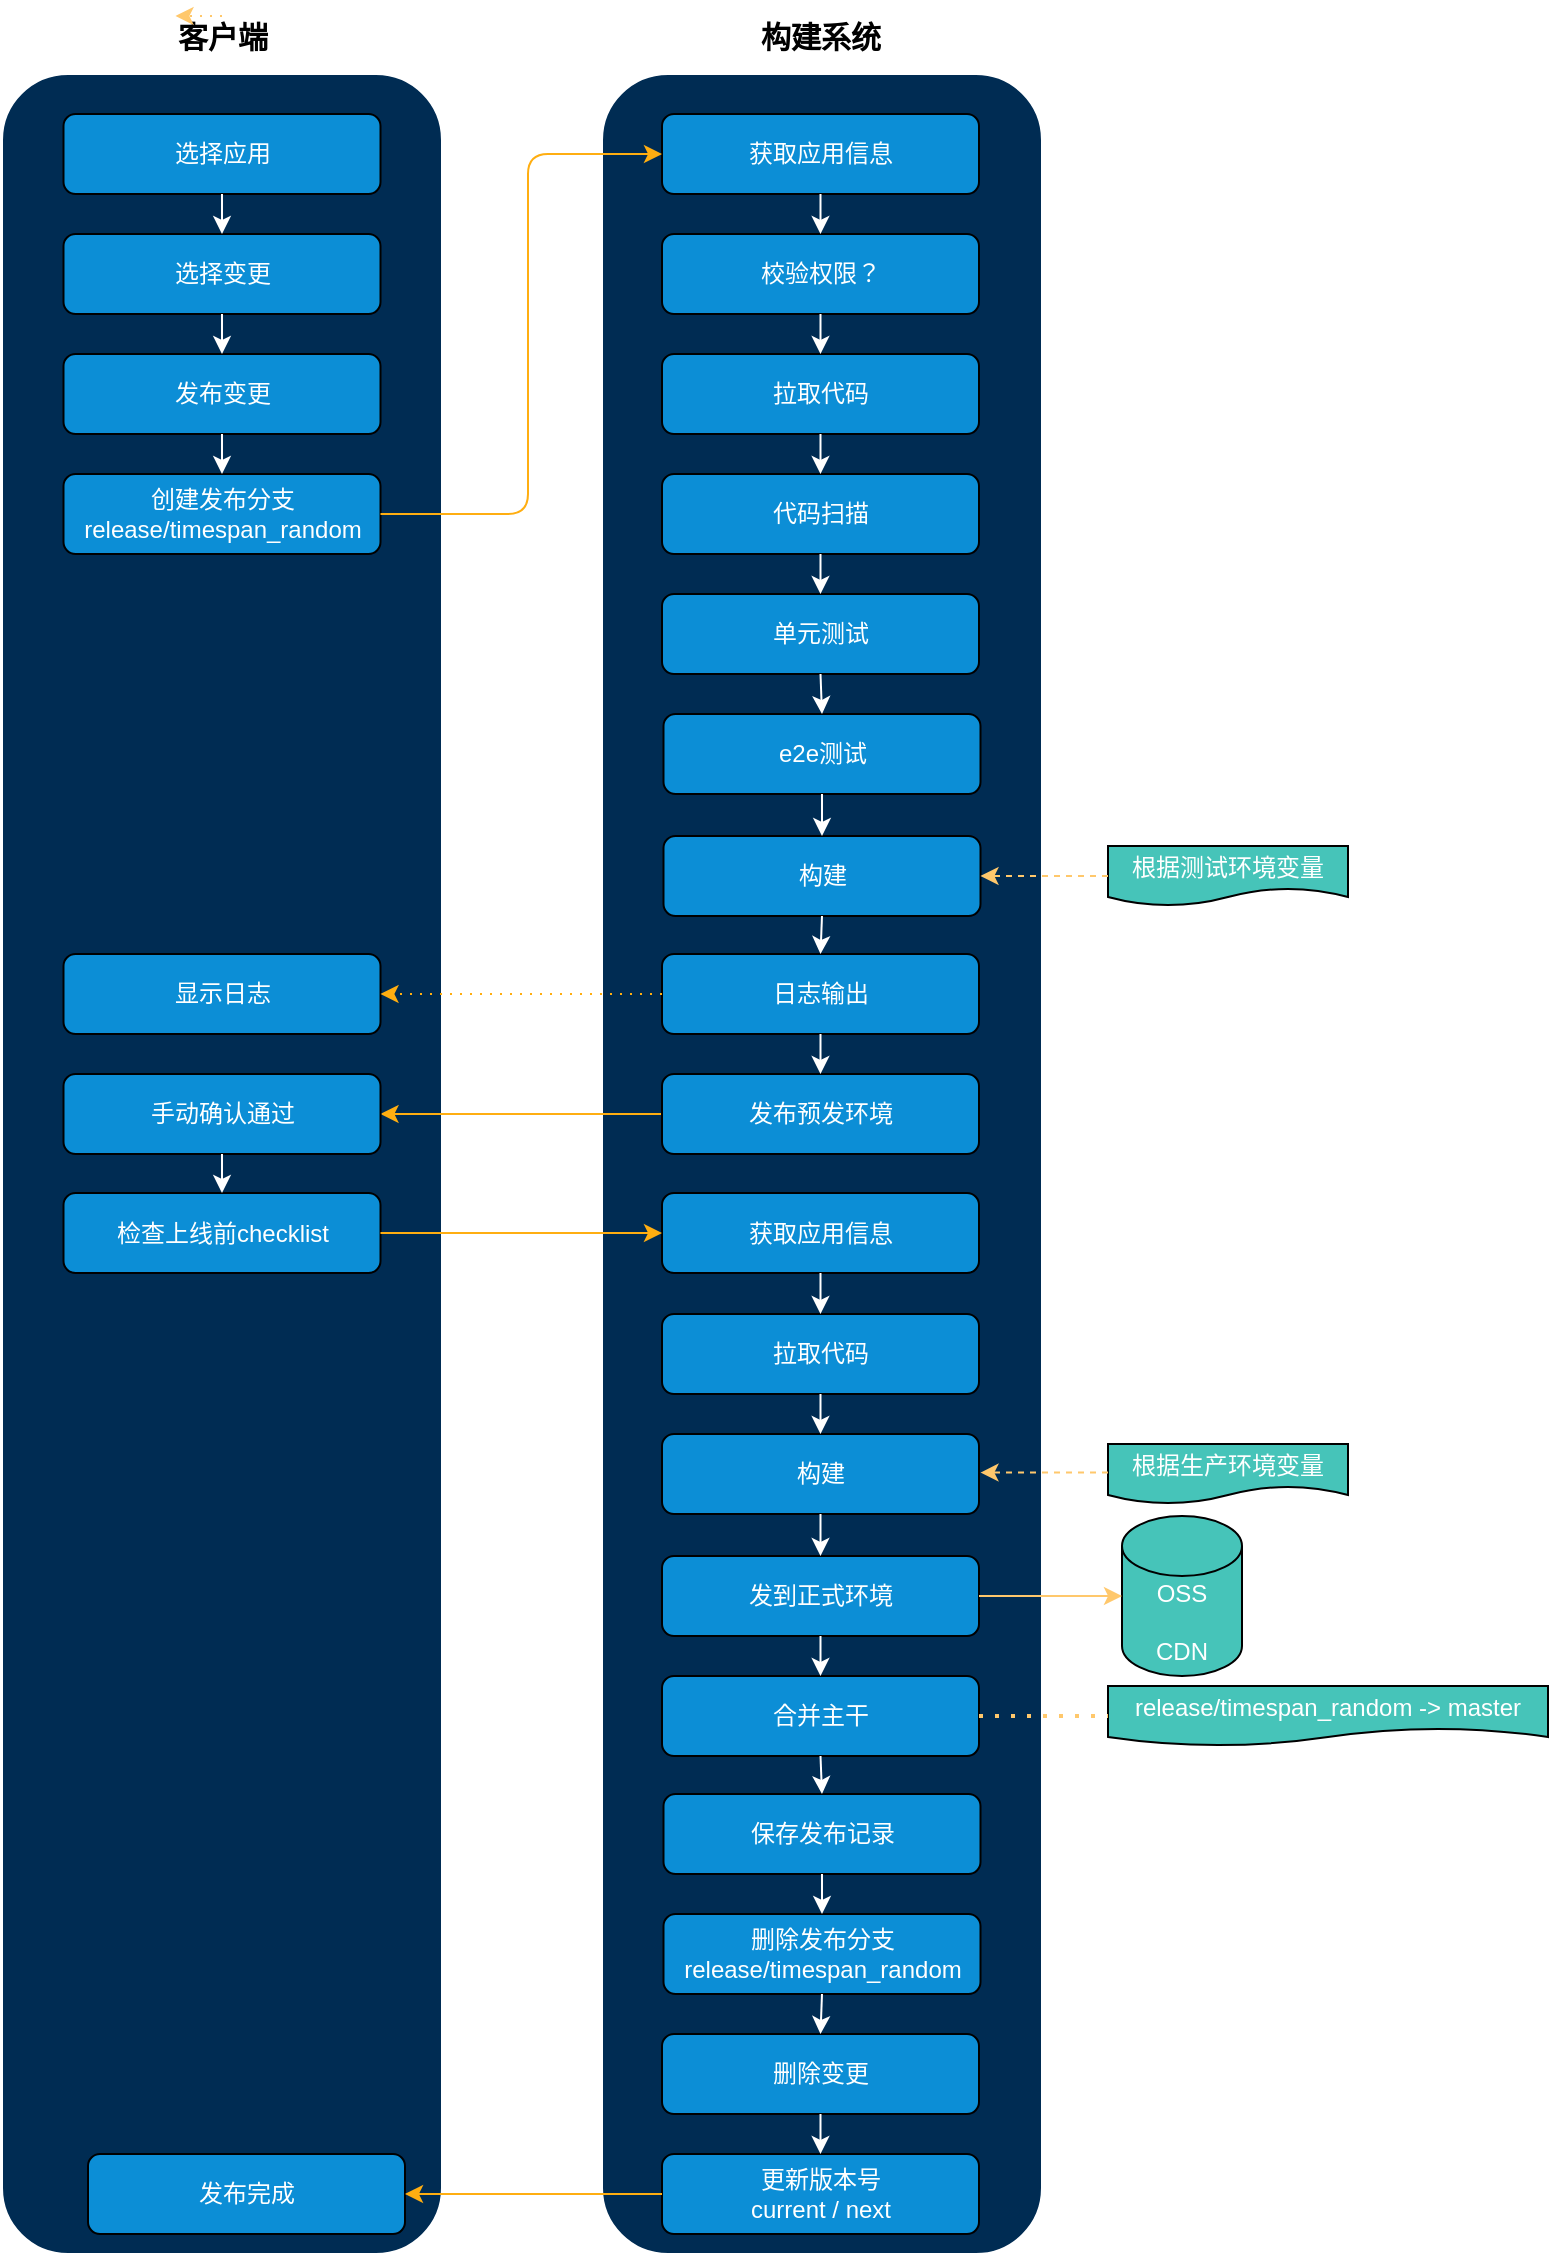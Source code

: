 <mxfile version="14.1.9" type="github">
  <diagram id="ZyPiB3q320GPObTzvzhp" name="Page-1">
    <mxGraphModel dx="1298" dy="2488" grid="0" gridSize="10" guides="1" tooltips="1" connect="1" arrows="1" fold="1" page="1" pageScale="1" pageWidth="1169" pageHeight="1654" math="0" shadow="0">
      <root>
        <mxCell id="0" />
        <mxCell id="1" parent="0" />
        <mxCell id="Cu7uc8yZki1-YXtwR6dr-38" value="" style="rounded=1;whiteSpace=wrap;html=1;fillColor=#002C53;strokeColor=#FFFFFF;" vertex="1" parent="1">
          <mxGeometry x="397" y="-1115" width="220" height="1090" as="geometry" />
        </mxCell>
        <mxCell id="Cu7uc8yZki1-YXtwR6dr-37" value="" style="rounded=1;whiteSpace=wrap;html=1;fillColor=#002C53;strokeColor=#FFFFFF;" vertex="1" parent="1">
          <mxGeometry x="97" y="-1115" width="220" height="1090" as="geometry" />
        </mxCell>
        <mxCell id="Cu7uc8yZki1-YXtwR6dr-1" value="选择应用" style="rounded=1;whiteSpace=wrap;html=1;fontColor=#FFFFFF;fillColor=#0c8ed6;" vertex="1" parent="1">
          <mxGeometry x="127.75" y="-1095" width="158.5" height="40" as="geometry" />
        </mxCell>
        <mxCell id="Cu7uc8yZki1-YXtwR6dr-2" value="选择变更" style="rounded=1;whiteSpace=wrap;html=1;fontColor=#FFFFFF;fillColor=#0c8ed6;" vertex="1" parent="1">
          <mxGeometry x="127.75" y="-1035" width="158.5" height="40" as="geometry" />
        </mxCell>
        <mxCell id="Cu7uc8yZki1-YXtwR6dr-4" value="发布变更" style="rounded=1;whiteSpace=wrap;html=1;fontColor=#FFFFFF;fillColor=#0c8ed6;" vertex="1" parent="1">
          <mxGeometry x="127.75" y="-975" width="158.5" height="40" as="geometry" />
        </mxCell>
        <mxCell id="Cu7uc8yZki1-YXtwR6dr-5" value="创建发布分支&lt;br&gt;release/timespan_random" style="rounded=1;whiteSpace=wrap;html=1;fontColor=#FFFFFF;fillColor=#0c8ed6;" vertex="1" parent="1">
          <mxGeometry x="127.75" y="-915" width="158.5" height="40" as="geometry" />
        </mxCell>
        <mxCell id="Cu7uc8yZki1-YXtwR6dr-6" value="获取应用信息" style="rounded=1;whiteSpace=wrap;html=1;fontColor=#FFFFFF;fillColor=#0c8ed6;" vertex="1" parent="1">
          <mxGeometry x="427" y="-1095" width="158.5" height="40" as="geometry" />
        </mxCell>
        <mxCell id="Cu7uc8yZki1-YXtwR6dr-7" value="校验权限？" style="rounded=1;whiteSpace=wrap;html=1;fontColor=#FFFFFF;fillColor=#0c8ed6;" vertex="1" parent="1">
          <mxGeometry x="427" y="-1035" width="158.5" height="40" as="geometry" />
        </mxCell>
        <mxCell id="Cu7uc8yZki1-YXtwR6dr-8" value="拉取代码" style="rounded=1;whiteSpace=wrap;html=1;fontColor=#FFFFFF;fillColor=#0c8ed6;" vertex="1" parent="1">
          <mxGeometry x="427" y="-975" width="158.5" height="40" as="geometry" />
        </mxCell>
        <mxCell id="Cu7uc8yZki1-YXtwR6dr-9" value="代码扫描" style="rounded=1;whiteSpace=wrap;html=1;fontColor=#FFFFFF;fillColor=#0c8ed6;" vertex="1" parent="1">
          <mxGeometry x="427" y="-915" width="158.5" height="40" as="geometry" />
        </mxCell>
        <mxCell id="Cu7uc8yZki1-YXtwR6dr-10" value="单元测试" style="rounded=1;whiteSpace=wrap;html=1;fontColor=#FFFFFF;fillColor=#0c8ed6;" vertex="1" parent="1">
          <mxGeometry x="427" y="-855" width="158.5" height="40" as="geometry" />
        </mxCell>
        <mxCell id="Cu7uc8yZki1-YXtwR6dr-11" value="e2e测试" style="rounded=1;whiteSpace=wrap;html=1;fontColor=#FFFFFF;fillColor=#0c8ed6;" vertex="1" parent="1">
          <mxGeometry x="427.75" y="-795" width="158.5" height="40" as="geometry" />
        </mxCell>
        <mxCell id="Cu7uc8yZki1-YXtwR6dr-12" value="&lt;span style=&quot;color: rgba(0 , 0 , 0 , 0) ; font-family: monospace ; font-size: 0px&quot;&gt;%3CmxGraphModel%3E%3Croot%3E%3CmxCell%20id%3D%220%22%2F%3E%3CmxCell%20id%3D%221%22%20parent%3D%220%22%2F%3E%3CmxCell%20id%3D%222%22%20value%3D%22e2e%E6%B5%8B%E8%AF%95%22%20style%3D%22rounded%3D1%3BwhiteSpace%3Dwrap%3Bhtml%3D1%3B%22%20vertex%3D%221%22%20parent%3D%221%22%3E%3CmxGeometry%20x%3D%22490%22%20y%3D%22-410%22%20width%3D%22120%22%20height%3D%2240%22%20as%3D%22geometry%22%2F%3E%3C%2FmxCell%3E%3C%2Froot%3E%3C%2FmxGraphModel%3E&lt;/span&gt;构建" style="rounded=1;whiteSpace=wrap;html=1;fontColor=#FFFFFF;fillColor=#0c8ed6;" vertex="1" parent="1">
          <mxGeometry x="427.75" y="-734" width="158.5" height="40" as="geometry" />
        </mxCell>
        <mxCell id="Cu7uc8yZki1-YXtwR6dr-13" value="日志输出" style="rounded=1;whiteSpace=wrap;html=1;fontColor=#FFFFFF;fillColor=#0c8ed6;" vertex="1" parent="1">
          <mxGeometry x="427" y="-675" width="158.5" height="40" as="geometry" />
        </mxCell>
        <mxCell id="Cu7uc8yZki1-YXtwR6dr-14" value="显示日志" style="rounded=1;whiteSpace=wrap;html=1;fontColor=#FFFFFF;fillColor=#0c8ed6;" vertex="1" parent="1">
          <mxGeometry x="127.75" y="-675" width="158.5" height="40" as="geometry" />
        </mxCell>
        <mxCell id="Cu7uc8yZki1-YXtwR6dr-55" value="" style="edgeStyle=orthogonalEdgeStyle;rounded=1;orthogonalLoop=1;jettySize=auto;html=1;entryX=1;entryY=0.5;entryDx=0;entryDy=0;strokeColor=#ffae11;" edge="1" parent="1" source="Cu7uc8yZki1-YXtwR6dr-15" target="Cu7uc8yZki1-YXtwR6dr-17">
          <mxGeometry relative="1" as="geometry" />
        </mxCell>
        <mxCell id="Cu7uc8yZki1-YXtwR6dr-15" value="发布预发环境" style="rounded=1;whiteSpace=wrap;html=1;fontColor=#FFFFFF;fillColor=#0c8ed6;" vertex="1" parent="1">
          <mxGeometry x="427" y="-615" width="158.5" height="40" as="geometry" />
        </mxCell>
        <mxCell id="Cu7uc8yZki1-YXtwR6dr-17" value="手动确认通过" style="rounded=1;whiteSpace=wrap;html=1;fontColor=#FFFFFF;fillColor=#0c8ed6;" vertex="1" parent="1">
          <mxGeometry x="127.75" y="-615" width="158.5" height="40" as="geometry" />
        </mxCell>
        <mxCell id="Cu7uc8yZki1-YXtwR6dr-19" value="检查上线前checklist" style="rounded=1;whiteSpace=wrap;html=1;fontColor=#FFFFFF;fillColor=#0c8ed6;" vertex="1" parent="1">
          <mxGeometry x="127.75" y="-555.5" width="158.5" height="40" as="geometry" />
        </mxCell>
        <mxCell id="Cu7uc8yZki1-YXtwR6dr-20" value="获取应用信息" style="rounded=1;whiteSpace=wrap;html=1;fontColor=#FFFFFF;fillColor=#0c8ed6;" vertex="1" parent="1">
          <mxGeometry x="427" y="-555.5" width="158.5" height="40" as="geometry" />
        </mxCell>
        <mxCell id="Cu7uc8yZki1-YXtwR6dr-21" value="拉取代码" style="rounded=1;whiteSpace=wrap;html=1;fontColor=#FFFFFF;fillColor=#0c8ed6;" vertex="1" parent="1">
          <mxGeometry x="427" y="-495" width="158.5" height="40" as="geometry" />
        </mxCell>
        <mxCell id="Cu7uc8yZki1-YXtwR6dr-22" value="构建" style="rounded=1;whiteSpace=wrap;html=1;fontColor=#FFFFFF;fillColor=#0c8ed6;" vertex="1" parent="1">
          <mxGeometry x="427" y="-435" width="158.5" height="40" as="geometry" />
        </mxCell>
        <mxCell id="Cu7uc8yZki1-YXtwR6dr-23" value="根据测试环境变量" style="shape=document;whiteSpace=wrap;html=1;boundedLbl=1;fillColor=#46c4b9;fontColor=#FFFFFF;" vertex="1" parent="1">
          <mxGeometry x="650" y="-729" width="120" height="30" as="geometry" />
        </mxCell>
        <mxCell id="Cu7uc8yZki1-YXtwR6dr-24" value="根据生产环境变量" style="shape=document;whiteSpace=wrap;html=1;boundedLbl=1;fillColor=#46c4b9;fontColor=#FFFFFF;" vertex="1" parent="1">
          <mxGeometry x="650" y="-430" width="120" height="30" as="geometry" />
        </mxCell>
        <mxCell id="Cu7uc8yZki1-YXtwR6dr-25" value="发到正式环境" style="rounded=1;whiteSpace=wrap;html=1;fontColor=#FFFFFF;fillColor=#0c8ed6;" vertex="1" parent="1">
          <mxGeometry x="427" y="-374" width="158.5" height="40" as="geometry" />
        </mxCell>
        <mxCell id="Cu7uc8yZki1-YXtwR6dr-27" value="OSS&lt;br&gt;&lt;br&gt;CDN" style="shape=cylinder3;whiteSpace=wrap;html=1;boundedLbl=1;backgroundOutline=1;size=15;fillColor=#46c4b9;fontColor=#FFFFFF;" vertex="1" parent="1">
          <mxGeometry x="657" y="-394" width="60" height="80" as="geometry" />
        </mxCell>
        <mxCell id="Cu7uc8yZki1-YXtwR6dr-28" value="合并主干" style="rounded=1;whiteSpace=wrap;html=1;fontColor=#FFFFFF;fillColor=#0c8ed6;" vertex="1" parent="1">
          <mxGeometry x="427" y="-314" width="158.5" height="40" as="geometry" />
        </mxCell>
        <mxCell id="Cu7uc8yZki1-YXtwR6dr-29" value="release/timespan_random -&amp;gt; master" style="shape=document;whiteSpace=wrap;html=1;boundedLbl=1;fillColor=#46c4b9;fontColor=#FFFFFF;" vertex="1" parent="1">
          <mxGeometry x="650" y="-309" width="220" height="30" as="geometry" />
        </mxCell>
        <mxCell id="Cu7uc8yZki1-YXtwR6dr-30" value="保存发布记录" style="rounded=1;whiteSpace=wrap;html=1;fontColor=#FFFFFF;fillColor=#0c8ed6;" vertex="1" parent="1">
          <mxGeometry x="427.75" y="-255" width="158.5" height="40" as="geometry" />
        </mxCell>
        <mxCell id="Cu7uc8yZki1-YXtwR6dr-31" value="删除发布分支&lt;br&gt;release/timespan_random" style="rounded=1;whiteSpace=wrap;html=1;fontColor=#FFFFFF;fillColor=#0c8ed6;" vertex="1" parent="1">
          <mxGeometry x="427.75" y="-195" width="158.5" height="40" as="geometry" />
        </mxCell>
        <mxCell id="Cu7uc8yZki1-YXtwR6dr-33" value="删除变更" style="rounded=1;whiteSpace=wrap;html=1;fontColor=#FFFFFF;fillColor=#0c8ed6;" vertex="1" parent="1">
          <mxGeometry x="427" y="-135" width="158.5" height="40" as="geometry" />
        </mxCell>
        <mxCell id="Cu7uc8yZki1-YXtwR6dr-34" value="更新版本号&lt;br&gt;current / next" style="rounded=1;whiteSpace=wrap;html=1;fontColor=#FFFFFF;fillColor=#0c8ed6;" vertex="1" parent="1">
          <mxGeometry x="427" y="-75" width="158.5" height="40" as="geometry" />
        </mxCell>
        <mxCell id="Cu7uc8yZki1-YXtwR6dr-36" value="发布完成" style="rounded=1;whiteSpace=wrap;html=1;fontColor=#FFFFFF;fillColor=#0c8ed6;" vertex="1" parent="1">
          <mxGeometry x="140" y="-75" width="158.5" height="40" as="geometry" />
        </mxCell>
        <mxCell id="Cu7uc8yZki1-YXtwR6dr-40" value="" style="endArrow=classic;html=1;entryX=0.5;entryY=0;entryDx=0;entryDy=0;strokeColor=#FFFFFF;" edge="1" parent="1" source="Cu7uc8yZki1-YXtwR6dr-1" target="Cu7uc8yZki1-YXtwR6dr-2">
          <mxGeometry width="50" height="50" relative="1" as="geometry">
            <mxPoint x="207" y="-1005" as="sourcePoint" />
            <mxPoint x="207" y="-1045" as="targetPoint" />
          </mxGeometry>
        </mxCell>
        <mxCell id="Cu7uc8yZki1-YXtwR6dr-42" value="" style="endArrow=classic;html=1;exitX=0.5;exitY=1;exitDx=0;exitDy=0;entryX=0.5;entryY=0;entryDx=0;entryDy=0;strokeColor=#FFFFFF;" edge="1" parent="1" source="Cu7uc8yZki1-YXtwR6dr-2" target="Cu7uc8yZki1-YXtwR6dr-4">
          <mxGeometry width="50" height="50" relative="1" as="geometry">
            <mxPoint x="160" y="-735" as="sourcePoint" />
            <mxPoint x="210" y="-785" as="targetPoint" />
          </mxGeometry>
        </mxCell>
        <mxCell id="Cu7uc8yZki1-YXtwR6dr-43" value="" style="endArrow=classic;html=1;exitX=0.5;exitY=1;exitDx=0;exitDy=0;strokeColor=#FFFFFF;" edge="1" parent="1" source="Cu7uc8yZki1-YXtwR6dr-4">
          <mxGeometry width="50" height="50" relative="1" as="geometry">
            <mxPoint x="150" y="-715" as="sourcePoint" />
            <mxPoint x="207" y="-915" as="targetPoint" />
          </mxGeometry>
        </mxCell>
        <mxCell id="Cu7uc8yZki1-YXtwR6dr-44" value="" style="endArrow=classic;html=1;exitX=1;exitY=0.5;exitDx=0;exitDy=0;entryX=0;entryY=0.5;entryDx=0;entryDy=0;strokeColor=#ffae11;" edge="1" parent="1" source="Cu7uc8yZki1-YXtwR6dr-5" target="Cu7uc8yZki1-YXtwR6dr-6">
          <mxGeometry width="50" height="50" relative="1" as="geometry">
            <mxPoint x="220" y="-775" as="sourcePoint" />
            <mxPoint x="270" y="-825" as="targetPoint" />
            <Array as="points">
              <mxPoint x="360" y="-895" />
              <mxPoint x="360" y="-1075" />
            </Array>
          </mxGeometry>
        </mxCell>
        <mxCell id="Cu7uc8yZki1-YXtwR6dr-45" value="" style="endArrow=classic;html=1;exitX=0.5;exitY=1;exitDx=0;exitDy=0;entryX=0.5;entryY=0;entryDx=0;entryDy=0;strokeColor=#FFFFFF;" edge="1" parent="1" source="Cu7uc8yZki1-YXtwR6dr-6" target="Cu7uc8yZki1-YXtwR6dr-7">
          <mxGeometry width="50" height="50" relative="1" as="geometry">
            <mxPoint x="210" y="-775" as="sourcePoint" />
            <mxPoint x="260" y="-825" as="targetPoint" />
          </mxGeometry>
        </mxCell>
        <mxCell id="Cu7uc8yZki1-YXtwR6dr-46" value="" style="endArrow=classic;html=1;exitX=0.5;exitY=1;exitDx=0;exitDy=0;strokeColor=#FFFFFF;" edge="1" parent="1" source="Cu7uc8yZki1-YXtwR6dr-7" target="Cu7uc8yZki1-YXtwR6dr-8">
          <mxGeometry width="50" height="50" relative="1" as="geometry">
            <mxPoint x="210" y="-735" as="sourcePoint" />
            <mxPoint x="260" y="-785" as="targetPoint" />
          </mxGeometry>
        </mxCell>
        <mxCell id="Cu7uc8yZki1-YXtwR6dr-47" value="" style="endArrow=classic;html=1;exitX=0.5;exitY=1;exitDx=0;exitDy=0;entryX=0.5;entryY=0;entryDx=0;entryDy=0;strokeColor=#FFFFFF;" edge="1" parent="1" source="Cu7uc8yZki1-YXtwR6dr-8" target="Cu7uc8yZki1-YXtwR6dr-9">
          <mxGeometry width="50" height="50" relative="1" as="geometry">
            <mxPoint x="210" y="-735" as="sourcePoint" />
            <mxPoint x="260" y="-785" as="targetPoint" />
          </mxGeometry>
        </mxCell>
        <mxCell id="Cu7uc8yZki1-YXtwR6dr-48" value="" style="endArrow=classic;html=1;exitX=0.5;exitY=1;exitDx=0;exitDy=0;entryX=0.5;entryY=0;entryDx=0;entryDy=0;strokeColor=#FFFFFF;" edge="1" parent="1" source="Cu7uc8yZki1-YXtwR6dr-9" target="Cu7uc8yZki1-YXtwR6dr-10">
          <mxGeometry width="50" height="50" relative="1" as="geometry">
            <mxPoint x="720" y="-565" as="sourcePoint" />
            <mxPoint x="770" y="-615" as="targetPoint" />
          </mxGeometry>
        </mxCell>
        <mxCell id="Cu7uc8yZki1-YXtwR6dr-49" value="" style="endArrow=classic;html=1;exitX=0.5;exitY=1;exitDx=0;exitDy=0;entryX=0.5;entryY=0;entryDx=0;entryDy=0;strokeColor=#FFFFFF;" edge="1" parent="1" source="Cu7uc8yZki1-YXtwR6dr-10" target="Cu7uc8yZki1-YXtwR6dr-11">
          <mxGeometry width="50" height="50" relative="1" as="geometry">
            <mxPoint x="190" y="-755" as="sourcePoint" />
            <mxPoint x="240" y="-805" as="targetPoint" />
          </mxGeometry>
        </mxCell>
        <mxCell id="Cu7uc8yZki1-YXtwR6dr-50" value="" style="endArrow=classic;html=1;exitX=0.5;exitY=1;exitDx=0;exitDy=0;entryX=0.5;entryY=0;entryDx=0;entryDy=0;strokeColor=#FFFFFF;" edge="1" parent="1" source="Cu7uc8yZki1-YXtwR6dr-11" target="Cu7uc8yZki1-YXtwR6dr-12">
          <mxGeometry width="50" height="50" relative="1" as="geometry">
            <mxPoint x="240" y="-705" as="sourcePoint" />
            <mxPoint x="290" y="-755" as="targetPoint" />
          </mxGeometry>
        </mxCell>
        <mxCell id="Cu7uc8yZki1-YXtwR6dr-51" value="" style="endArrow=classic;html=1;exitX=0.5;exitY=1;exitDx=0;exitDy=0;entryX=0.5;entryY=0;entryDx=0;entryDy=0;strokeColor=#FFFFFF;" edge="1" parent="1" source="Cu7uc8yZki1-YXtwR6dr-12" target="Cu7uc8yZki1-YXtwR6dr-13">
          <mxGeometry width="50" height="50" relative="1" as="geometry">
            <mxPoint x="230" y="-735" as="sourcePoint" />
            <mxPoint x="280" y="-785" as="targetPoint" />
          </mxGeometry>
        </mxCell>
        <mxCell id="Cu7uc8yZki1-YXtwR6dr-52" value="" style="endArrow=classic;html=1;exitX=0.5;exitY=1;exitDx=0;exitDy=0;entryX=0.5;entryY=0;entryDx=0;entryDy=0;strokeColor=#FFFFFF;" edge="1" parent="1" source="Cu7uc8yZki1-YXtwR6dr-13" target="Cu7uc8yZki1-YXtwR6dr-15">
          <mxGeometry width="50" height="50" relative="1" as="geometry">
            <mxPoint x="220" y="-705" as="sourcePoint" />
            <mxPoint x="270" y="-755" as="targetPoint" />
          </mxGeometry>
        </mxCell>
        <mxCell id="Cu7uc8yZki1-YXtwR6dr-54" value="" style="endArrow=classic;html=1;exitX=0.5;exitY=1;exitDx=0;exitDy=0;entryX=0.5;entryY=0;entryDx=0;entryDy=0;strokeColor=#FFFFFF;" edge="1" parent="1" source="Cu7uc8yZki1-YXtwR6dr-20" target="Cu7uc8yZki1-YXtwR6dr-21">
          <mxGeometry width="50" height="50" relative="1" as="geometry">
            <mxPoint x="386" y="-499.5" as="sourcePoint" />
            <mxPoint x="150" y="-330.5" as="targetPoint" />
          </mxGeometry>
        </mxCell>
        <mxCell id="Cu7uc8yZki1-YXtwR6dr-56" value="" style="endArrow=classic;html=1;exitX=0;exitY=0.5;exitDx=0;exitDy=0;entryX=1;entryY=0.5;entryDx=0;entryDy=0;strokeColor=#ffae11;dashed=1;dashPattern=1 4;" edge="1" parent="1" source="Cu7uc8yZki1-YXtwR6dr-13" target="Cu7uc8yZki1-YXtwR6dr-14">
          <mxGeometry width="50" height="50" relative="1" as="geometry">
            <mxPoint x="110" y="-695" as="sourcePoint" />
            <mxPoint x="160" y="-745" as="targetPoint" />
          </mxGeometry>
        </mxCell>
        <mxCell id="Cu7uc8yZki1-YXtwR6dr-57" value="" style="endArrow=classic;html=1;exitX=0.5;exitY=1;exitDx=0;exitDy=0;entryX=0.5;entryY=0;entryDx=0;entryDy=0;strokeColor=#FFFFFF;" edge="1" parent="1" source="Cu7uc8yZki1-YXtwR6dr-17" target="Cu7uc8yZki1-YXtwR6dr-19">
          <mxGeometry width="50" height="50" relative="1" as="geometry">
            <mxPoint x="240" y="-345" as="sourcePoint" />
            <mxPoint x="290" y="-395" as="targetPoint" />
          </mxGeometry>
        </mxCell>
        <mxCell id="Cu7uc8yZki1-YXtwR6dr-58" value="" style="endArrow=classic;html=1;exitX=1;exitY=0.5;exitDx=0;exitDy=0;entryX=0;entryY=0.5;entryDx=0;entryDy=0;strokeColor=#ffae11;" edge="1" parent="1" source="Cu7uc8yZki1-YXtwR6dr-19" target="Cu7uc8yZki1-YXtwR6dr-20">
          <mxGeometry width="50" height="50" relative="1" as="geometry">
            <mxPoint x="190" y="-335" as="sourcePoint" />
            <mxPoint x="240" y="-385" as="targetPoint" />
          </mxGeometry>
        </mxCell>
        <mxCell id="Cu7uc8yZki1-YXtwR6dr-59" value="" style="endArrow=classic;html=1;exitX=0.5;exitY=1;exitDx=0;exitDy=0;strokeColor=#FFFFFF;" edge="1" parent="1" source="Cu7uc8yZki1-YXtwR6dr-21" target="Cu7uc8yZki1-YXtwR6dr-22">
          <mxGeometry width="50" height="50" relative="1" as="geometry">
            <mxPoint x="140" y="-325" as="sourcePoint" />
            <mxPoint x="190" y="-375" as="targetPoint" />
          </mxGeometry>
        </mxCell>
        <mxCell id="Cu7uc8yZki1-YXtwR6dr-60" value="" style="endArrow=classic;html=1;exitX=0.5;exitY=1;exitDx=0;exitDy=0;entryX=0.5;entryY=0;entryDx=0;entryDy=0;strokeColor=#FFFFFF;" edge="1" parent="1" source="Cu7uc8yZki1-YXtwR6dr-22" target="Cu7uc8yZki1-YXtwR6dr-25">
          <mxGeometry width="50" height="50" relative="1" as="geometry">
            <mxPoint x="180" y="-305" as="sourcePoint" />
            <mxPoint x="230" y="-355" as="targetPoint" />
          </mxGeometry>
        </mxCell>
        <mxCell id="Cu7uc8yZki1-YXtwR6dr-61" value="" style="endArrow=classic;html=1;exitX=0.5;exitY=1;exitDx=0;exitDy=0;entryX=0.5;entryY=0;entryDx=0;entryDy=0;strokeColor=#FFFFFF;" edge="1" parent="1" source="Cu7uc8yZki1-YXtwR6dr-25" target="Cu7uc8yZki1-YXtwR6dr-28">
          <mxGeometry width="50" height="50" relative="1" as="geometry">
            <mxPoint x="150" y="-245" as="sourcePoint" />
            <mxPoint x="200" y="-295" as="targetPoint" />
          </mxGeometry>
        </mxCell>
        <mxCell id="Cu7uc8yZki1-YXtwR6dr-62" value="" style="endArrow=classic;html=1;exitX=0.5;exitY=1;exitDx=0;exitDy=0;entryX=0.5;entryY=0;entryDx=0;entryDy=0;strokeColor=#FFFFFF;" edge="1" parent="1" source="Cu7uc8yZki1-YXtwR6dr-28" target="Cu7uc8yZki1-YXtwR6dr-30">
          <mxGeometry width="50" height="50" relative="1" as="geometry">
            <mxPoint x="160" y="-185" as="sourcePoint" />
            <mxPoint x="210" y="-235" as="targetPoint" />
          </mxGeometry>
        </mxCell>
        <mxCell id="Cu7uc8yZki1-YXtwR6dr-63" value="" style="endArrow=classic;html=1;exitX=0.5;exitY=1;exitDx=0;exitDy=0;entryX=0.5;entryY=0;entryDx=0;entryDy=0;strokeColor=#FFFFFF;" edge="1" parent="1" source="Cu7uc8yZki1-YXtwR6dr-30" target="Cu7uc8yZki1-YXtwR6dr-31">
          <mxGeometry width="50" height="50" relative="1" as="geometry">
            <mxPoint x="90" y="-175" as="sourcePoint" />
            <mxPoint x="140" y="-225" as="targetPoint" />
          </mxGeometry>
        </mxCell>
        <mxCell id="Cu7uc8yZki1-YXtwR6dr-64" value="" style="endArrow=classic;html=1;exitX=0.5;exitY=1;exitDx=0;exitDy=0;entryX=0.5;entryY=0;entryDx=0;entryDy=0;strokeColor=#FFFFFF;" edge="1" parent="1" source="Cu7uc8yZki1-YXtwR6dr-31" target="Cu7uc8yZki1-YXtwR6dr-33">
          <mxGeometry width="50" height="50" relative="1" as="geometry">
            <mxPoint x="760" y="-375" as="sourcePoint" />
            <mxPoint x="810" y="-425" as="targetPoint" />
          </mxGeometry>
        </mxCell>
        <mxCell id="Cu7uc8yZki1-YXtwR6dr-65" value="" style="endArrow=classic;html=1;exitX=0.5;exitY=1;exitDx=0;exitDy=0;entryX=0.5;entryY=0;entryDx=0;entryDy=0;strokeColor=#FFFFFF;" edge="1" parent="1" source="Cu7uc8yZki1-YXtwR6dr-33" target="Cu7uc8yZki1-YXtwR6dr-34">
          <mxGeometry width="50" height="50" relative="1" as="geometry">
            <mxPoint x="760" y="-255" as="sourcePoint" />
            <mxPoint x="810" y="-305" as="targetPoint" />
          </mxGeometry>
        </mxCell>
        <mxCell id="Cu7uc8yZki1-YXtwR6dr-68" value="" style="endArrow=classic;html=1;exitX=0;exitY=0.5;exitDx=0;exitDy=0;entryX=1;entryY=0.5;entryDx=0;entryDy=0;dashed=1;strokeColor=#ffc86c;" edge="1" parent="1" source="Cu7uc8yZki1-YXtwR6dr-23" target="Cu7uc8yZki1-YXtwR6dr-12">
          <mxGeometry width="50" height="50" relative="1" as="geometry">
            <mxPoint x="640" y="-535" as="sourcePoint" />
            <mxPoint x="690" y="-585" as="targetPoint" />
          </mxGeometry>
        </mxCell>
        <mxCell id="Cu7uc8yZki1-YXtwR6dr-69" value="" style="endArrow=classic;html=1;exitX=0;exitY=0.5;exitDx=0;exitDy=0;entryX=1;entryY=0.5;entryDx=0;entryDy=0;dashed=1;strokeColor=#ffc86c;" edge="1" parent="1">
          <mxGeometry width="50" height="50" relative="1" as="geometry">
            <mxPoint x="650" y="-415.71" as="sourcePoint" />
            <mxPoint x="586.25" y="-415.71" as="targetPoint" />
          </mxGeometry>
        </mxCell>
        <mxCell id="Cu7uc8yZki1-YXtwR6dr-70" value="" style="endArrow=classic;html=1;exitX=1;exitY=0.5;exitDx=0;exitDy=0;entryX=0;entryY=0.5;entryDx=0;entryDy=0;entryPerimeter=0;strokeColor=#ffc86c;" edge="1" parent="1" source="Cu7uc8yZki1-YXtwR6dr-25" target="Cu7uc8yZki1-YXtwR6dr-27">
          <mxGeometry width="50" height="50" relative="1" as="geometry">
            <mxPoint x="620" y="-335" as="sourcePoint" />
            <mxPoint x="670" y="-385" as="targetPoint" />
          </mxGeometry>
        </mxCell>
        <mxCell id="Cu7uc8yZki1-YXtwR6dr-71" value="" style="endArrow=none;dashed=1;html=1;dashPattern=1 3;strokeWidth=2;exitX=1;exitY=0.5;exitDx=0;exitDy=0;entryX=0;entryY=0.5;entryDx=0;entryDy=0;strokeColor=#ffc86c;" edge="1" parent="1" source="Cu7uc8yZki1-YXtwR6dr-28" target="Cu7uc8yZki1-YXtwR6dr-29">
          <mxGeometry width="50" height="50" relative="1" as="geometry">
            <mxPoint x="590" y="-265" as="sourcePoint" />
            <mxPoint x="640" y="-315" as="targetPoint" />
          </mxGeometry>
        </mxCell>
        <mxCell id="Cu7uc8yZki1-YXtwR6dr-72" value="" style="endArrow=classic;html=1;strokeColor=#ffae11;exitX=0;exitY=0.5;exitDx=0;exitDy=0;entryX=1;entryY=0.5;entryDx=0;entryDy=0;" edge="1" parent="1" source="Cu7uc8yZki1-YXtwR6dr-34" target="Cu7uc8yZki1-YXtwR6dr-36">
          <mxGeometry width="50" height="50" relative="1" as="geometry">
            <mxPoint x="320" y="-5" as="sourcePoint" />
            <mxPoint x="370" y="-55" as="targetPoint" />
          </mxGeometry>
        </mxCell>
        <mxCell id="Cu7uc8yZki1-YXtwR6dr-73" value="客户端" style="text;html=1;strokeColor=none;fillColor=none;align=center;verticalAlign=middle;whiteSpace=wrap;rounded=0;fontSize=15;fontStyle=1" vertex="1" parent="1">
          <mxGeometry x="160.5" y="-1144" width="93" height="20" as="geometry" />
        </mxCell>
        <mxCell id="Cu7uc8yZki1-YXtwR6dr-75" value="构建系统" style="text;html=1;strokeColor=none;fillColor=none;align=center;verticalAlign=middle;whiteSpace=wrap;rounded=0;fontSize=15;fontStyle=1" vertex="1" parent="1">
          <mxGeometry x="459.75" y="-1144" width="93" height="20" as="geometry" />
        </mxCell>
        <mxCell id="Cu7uc8yZki1-YXtwR6dr-76" style="edgeStyle=orthogonalEdgeStyle;rounded=0;orthogonalLoop=1;jettySize=auto;html=1;exitX=0.5;exitY=0;exitDx=0;exitDy=0;entryX=0.25;entryY=0;entryDx=0;entryDy=0;dashed=1;dashPattern=1 4;strokeColor=#ffc86c;fontSize=15;fontColor=#FFFFFF;" edge="1" parent="1" source="Cu7uc8yZki1-YXtwR6dr-73" target="Cu7uc8yZki1-YXtwR6dr-73">
          <mxGeometry relative="1" as="geometry" />
        </mxCell>
      </root>
    </mxGraphModel>
  </diagram>
</mxfile>
